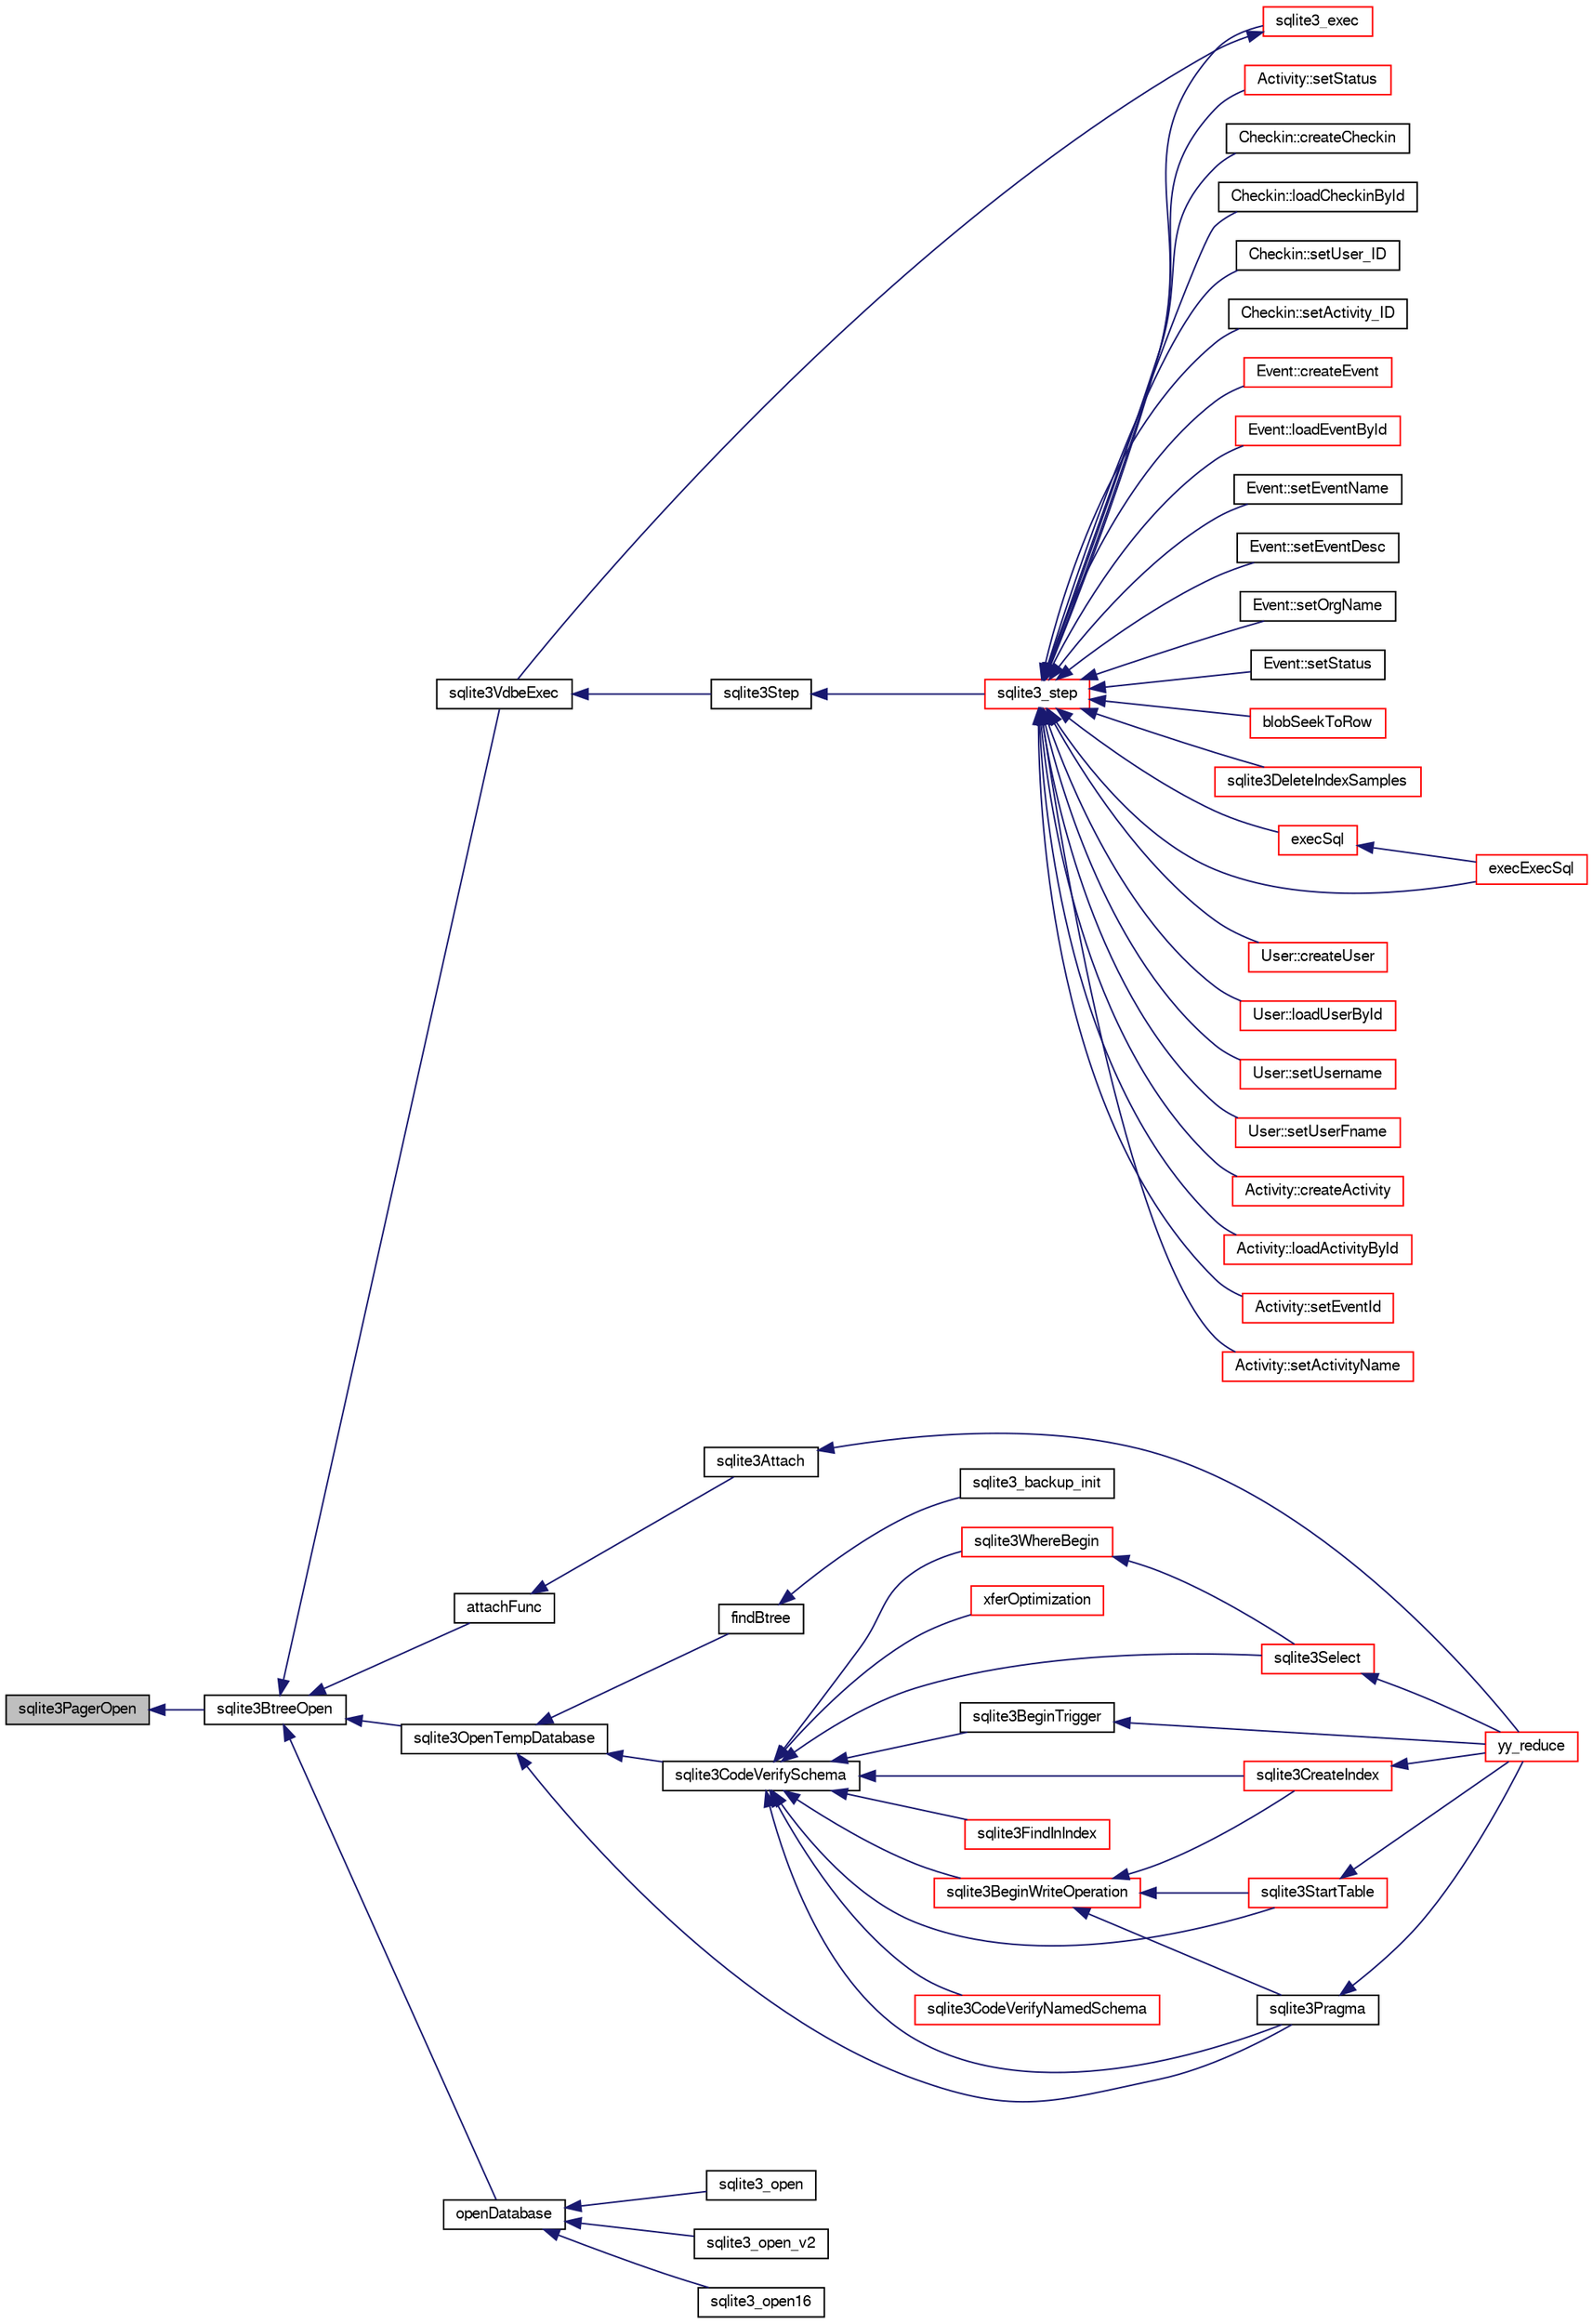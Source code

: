 digraph "sqlite3PagerOpen"
{
  edge [fontname="FreeSans",fontsize="10",labelfontname="FreeSans",labelfontsize="10"];
  node [fontname="FreeSans",fontsize="10",shape=record];
  rankdir="LR";
  Node633032 [label="sqlite3PagerOpen",height=0.2,width=0.4,color="black", fillcolor="grey75", style="filled", fontcolor="black"];
  Node633032 -> Node633033 [dir="back",color="midnightblue",fontsize="10",style="solid",fontname="FreeSans"];
  Node633033 [label="sqlite3BtreeOpen",height=0.2,width=0.4,color="black", fillcolor="white", style="filled",URL="$sqlite3_8c.html#a13dcb44dc34af6ce9d38de9c5aa975f9"];
  Node633033 -> Node633034 [dir="back",color="midnightblue",fontsize="10",style="solid",fontname="FreeSans"];
  Node633034 [label="sqlite3VdbeExec",height=0.2,width=0.4,color="black", fillcolor="white", style="filled",URL="$sqlite3_8c.html#a8ce40a614bdc56719c4d642b1e4dfb21"];
  Node633034 -> Node633035 [dir="back",color="midnightblue",fontsize="10",style="solid",fontname="FreeSans"];
  Node633035 [label="sqlite3Step",height=0.2,width=0.4,color="black", fillcolor="white", style="filled",URL="$sqlite3_8c.html#a3f2872e873e2758a4beedad1d5113554"];
  Node633035 -> Node633036 [dir="back",color="midnightblue",fontsize="10",style="solid",fontname="FreeSans"];
  Node633036 [label="sqlite3_step",height=0.2,width=0.4,color="red", fillcolor="white", style="filled",URL="$sqlite3_8h.html#ac1e491ce36b7471eb28387f7d3c74334"];
  Node633036 -> Node633037 [dir="back",color="midnightblue",fontsize="10",style="solid",fontname="FreeSans"];
  Node633037 [label="Activity::createActivity",height=0.2,width=0.4,color="red", fillcolor="white", style="filled",URL="$classActivity.html#a813cc5e52c14ab49b39014c134e3425b"];
  Node633036 -> Node633040 [dir="back",color="midnightblue",fontsize="10",style="solid",fontname="FreeSans"];
  Node633040 [label="Activity::loadActivityById",height=0.2,width=0.4,color="red", fillcolor="white", style="filled",URL="$classActivity.html#abe4ffb4f08a47212ebf9013259d9e7fd"];
  Node633036 -> Node633042 [dir="back",color="midnightblue",fontsize="10",style="solid",fontname="FreeSans"];
  Node633042 [label="Activity::setEventId",height=0.2,width=0.4,color="red", fillcolor="white", style="filled",URL="$classActivity.html#adb1d0fd0d08f473e068f0a4086bfa9ca"];
  Node633036 -> Node633043 [dir="back",color="midnightblue",fontsize="10",style="solid",fontname="FreeSans"];
  Node633043 [label="Activity::setActivityName",height=0.2,width=0.4,color="red", fillcolor="white", style="filled",URL="$classActivity.html#a62dc3737b33915a36086f9dd26d16a81"];
  Node633036 -> Node633044 [dir="back",color="midnightblue",fontsize="10",style="solid",fontname="FreeSans"];
  Node633044 [label="Activity::setStatus",height=0.2,width=0.4,color="red", fillcolor="white", style="filled",URL="$classActivity.html#af618135a7738f4d2a7ee147a8ef912ea"];
  Node633036 -> Node633045 [dir="back",color="midnightblue",fontsize="10",style="solid",fontname="FreeSans"];
  Node633045 [label="Checkin::createCheckin",height=0.2,width=0.4,color="black", fillcolor="white", style="filled",URL="$classCheckin.html#a4e40acdf7fff0e607f6de4f24f3a163c"];
  Node633036 -> Node633046 [dir="back",color="midnightblue",fontsize="10",style="solid",fontname="FreeSans"];
  Node633046 [label="Checkin::loadCheckinById",height=0.2,width=0.4,color="black", fillcolor="white", style="filled",URL="$classCheckin.html#a3461f70ea6c68475225f2a07f78a21e0"];
  Node633036 -> Node633047 [dir="back",color="midnightblue",fontsize="10",style="solid",fontname="FreeSans"];
  Node633047 [label="Checkin::setUser_ID",height=0.2,width=0.4,color="black", fillcolor="white", style="filled",URL="$classCheckin.html#a76ab640f4f912876dbebf183db5359c6"];
  Node633036 -> Node633048 [dir="back",color="midnightblue",fontsize="10",style="solid",fontname="FreeSans"];
  Node633048 [label="Checkin::setActivity_ID",height=0.2,width=0.4,color="black", fillcolor="white", style="filled",URL="$classCheckin.html#ab2ff3ec2604ec73a42af25874a00b232"];
  Node633036 -> Node633049 [dir="back",color="midnightblue",fontsize="10",style="solid",fontname="FreeSans"];
  Node633049 [label="Event::createEvent",height=0.2,width=0.4,color="red", fillcolor="white", style="filled",URL="$classEvent.html#a77adb9f4a46ffb32c2d931f0691f5903"];
  Node633036 -> Node633050 [dir="back",color="midnightblue",fontsize="10",style="solid",fontname="FreeSans"];
  Node633050 [label="Event::loadEventById",height=0.2,width=0.4,color="red", fillcolor="white", style="filled",URL="$classEvent.html#afa66cea33f722dbeecb69cc98fdea055"];
  Node633036 -> Node633051 [dir="back",color="midnightblue",fontsize="10",style="solid",fontname="FreeSans"];
  Node633051 [label="Event::setEventName",height=0.2,width=0.4,color="black", fillcolor="white", style="filled",URL="$classEvent.html#a10596b6ca077df05184e30d62b08729d"];
  Node633036 -> Node633052 [dir="back",color="midnightblue",fontsize="10",style="solid",fontname="FreeSans"];
  Node633052 [label="Event::setEventDesc",height=0.2,width=0.4,color="black", fillcolor="white", style="filled",URL="$classEvent.html#ae36b8377dcae792f1c5c4726024c981b"];
  Node633036 -> Node633053 [dir="back",color="midnightblue",fontsize="10",style="solid",fontname="FreeSans"];
  Node633053 [label="Event::setOrgName",height=0.2,width=0.4,color="black", fillcolor="white", style="filled",URL="$classEvent.html#a19aac0f776bd764563a54977656cf680"];
  Node633036 -> Node633054 [dir="back",color="midnightblue",fontsize="10",style="solid",fontname="FreeSans"];
  Node633054 [label="Event::setStatus",height=0.2,width=0.4,color="black", fillcolor="white", style="filled",URL="$classEvent.html#ab0a6b9285af0f4172eb841e2b80f8972"];
  Node633036 -> Node633055 [dir="back",color="midnightblue",fontsize="10",style="solid",fontname="FreeSans"];
  Node633055 [label="blobSeekToRow",height=0.2,width=0.4,color="red", fillcolor="white", style="filled",URL="$sqlite3_8c.html#afff57e13332b98c8a44a7cebe38962ab"];
  Node633036 -> Node633058 [dir="back",color="midnightblue",fontsize="10",style="solid",fontname="FreeSans"];
  Node633058 [label="sqlite3DeleteIndexSamples",height=0.2,width=0.4,color="red", fillcolor="white", style="filled",URL="$sqlite3_8c.html#aaeda0302fbf61397ec009f65bed047ef"];
  Node633036 -> Node633227 [dir="back",color="midnightblue",fontsize="10",style="solid",fontname="FreeSans"];
  Node633227 [label="sqlite3_exec",height=0.2,width=0.4,color="red", fillcolor="white", style="filled",URL="$sqlite3_8h.html#a97487ec8150e0bcc8fa392ab8f0e24db"];
  Node633227 -> Node633034 [dir="back",color="midnightblue",fontsize="10",style="solid",fontname="FreeSans"];
  Node633036 -> Node633218 [dir="back",color="midnightblue",fontsize="10",style="solid",fontname="FreeSans"];
  Node633218 [label="execSql",height=0.2,width=0.4,color="red", fillcolor="white", style="filled",URL="$sqlite3_8c.html#a7d16651b98a110662f4c265eff0246cb"];
  Node633218 -> Node633219 [dir="back",color="midnightblue",fontsize="10",style="solid",fontname="FreeSans"];
  Node633219 [label="execExecSql",height=0.2,width=0.4,color="red", fillcolor="white", style="filled",URL="$sqlite3_8c.html#ac1be09a6c047f21133d16378d301e0d4"];
  Node633036 -> Node633219 [dir="back",color="midnightblue",fontsize="10",style="solid",fontname="FreeSans"];
  Node633036 -> Node633221 [dir="back",color="midnightblue",fontsize="10",style="solid",fontname="FreeSans"];
  Node633221 [label="User::createUser",height=0.2,width=0.4,color="red", fillcolor="white", style="filled",URL="$classUser.html#a22ed673939e8cc0a136130b809bba513"];
  Node633036 -> Node633222 [dir="back",color="midnightblue",fontsize="10",style="solid",fontname="FreeSans"];
  Node633222 [label="User::loadUserById",height=0.2,width=0.4,color="red", fillcolor="white", style="filled",URL="$classUser.html#a863377665b7fb83c5547dcf9727f5092"];
  Node633036 -> Node633223 [dir="back",color="midnightblue",fontsize="10",style="solid",fontname="FreeSans"];
  Node633223 [label="User::setUsername",height=0.2,width=0.4,color="red", fillcolor="white", style="filled",URL="$classUser.html#aa0497022a136cb78de785b0a39ae60b1"];
  Node633036 -> Node633224 [dir="back",color="midnightblue",fontsize="10",style="solid",fontname="FreeSans"];
  Node633224 [label="User::setUserFname",height=0.2,width=0.4,color="red", fillcolor="white", style="filled",URL="$classUser.html#a72657eb55cd0ca437b4841a43f19912f"];
  Node633033 -> Node633062 [dir="back",color="midnightblue",fontsize="10",style="solid",fontname="FreeSans"];
  Node633062 [label="attachFunc",height=0.2,width=0.4,color="black", fillcolor="white", style="filled",URL="$sqlite3_8c.html#a69cb751a7da501b9a0aa37e0d7c3eaf7"];
  Node633062 -> Node633063 [dir="back",color="midnightblue",fontsize="10",style="solid",fontname="FreeSans"];
  Node633063 [label="sqlite3Attach",height=0.2,width=0.4,color="black", fillcolor="white", style="filled",URL="$sqlite3_8c.html#ae0907fe0b43cc1b4c7e6a16213e8546f"];
  Node633063 -> Node633064 [dir="back",color="midnightblue",fontsize="10",style="solid",fontname="FreeSans"];
  Node633064 [label="yy_reduce",height=0.2,width=0.4,color="red", fillcolor="white", style="filled",URL="$sqlite3_8c.html#a7c419a9b25711c666a9a2449ef377f14"];
  Node633033 -> Node633295 [dir="back",color="midnightblue",fontsize="10",style="solid",fontname="FreeSans"];
  Node633295 [label="sqlite3OpenTempDatabase",height=0.2,width=0.4,color="black", fillcolor="white", style="filled",URL="$sqlite3_8c.html#aaf3088380b731428b72d3b5777f93755"];
  Node633295 -> Node633239 [dir="back",color="midnightblue",fontsize="10",style="solid",fontname="FreeSans"];
  Node633239 [label="findBtree",height=0.2,width=0.4,color="black", fillcolor="white", style="filled",URL="$sqlite3_8c.html#ab4ee5743b77efd7f8832bf0b9315f973"];
  Node633239 -> Node633240 [dir="back",color="midnightblue",fontsize="10",style="solid",fontname="FreeSans"];
  Node633240 [label="sqlite3_backup_init",height=0.2,width=0.4,color="black", fillcolor="white", style="filled",URL="$sqlite3_8h.html#a9c9aa9e8edeb9910d93148a6621c1097"];
  Node633295 -> Node633296 [dir="back",color="midnightblue",fontsize="10",style="solid",fontname="FreeSans"];
  Node633296 [label="sqlite3CodeVerifySchema",height=0.2,width=0.4,color="black", fillcolor="white", style="filled",URL="$sqlite3_8c.html#ad9d8708d96f8416ec59ebf41c57000f9"];
  Node633296 -> Node633115 [dir="back",color="midnightblue",fontsize="10",style="solid",fontname="FreeSans"];
  Node633115 [label="sqlite3FindInIndex",height=0.2,width=0.4,color="red", fillcolor="white", style="filled",URL="$sqlite3_8c.html#af7d8c56ab0231f44bb5f87b3fafeffb2"];
  Node633296 -> Node633156 [dir="back",color="midnightblue",fontsize="10",style="solid",fontname="FreeSans"];
  Node633156 [label="sqlite3StartTable",height=0.2,width=0.4,color="red", fillcolor="white", style="filled",URL="$sqlite3_8c.html#af49b4395f39d9078a0dda2484c183012"];
  Node633156 -> Node633064 [dir="back",color="midnightblue",fontsize="10",style="solid",fontname="FreeSans"];
  Node633296 -> Node633073 [dir="back",color="midnightblue",fontsize="10",style="solid",fontname="FreeSans"];
  Node633073 [label="sqlite3CreateIndex",height=0.2,width=0.4,color="red", fillcolor="white", style="filled",URL="$sqlite3_8c.html#a8dbe5e590ab6c58a8c45f34f7c81e825"];
  Node633073 -> Node633064 [dir="back",color="midnightblue",fontsize="10",style="solid",fontname="FreeSans"];
  Node633296 -> Node633297 [dir="back",color="midnightblue",fontsize="10",style="solid",fontname="FreeSans"];
  Node633297 [label="sqlite3CodeVerifyNamedSchema",height=0.2,width=0.4,color="red", fillcolor="white", style="filled",URL="$sqlite3_8c.html#a30331e33b8e462cbe3aa83c8bddb8c0e"];
  Node633296 -> Node633298 [dir="back",color="midnightblue",fontsize="10",style="solid",fontname="FreeSans"];
  Node633298 [label="sqlite3BeginWriteOperation",height=0.2,width=0.4,color="red", fillcolor="white", style="filled",URL="$sqlite3_8c.html#a21b1b811bbe305f922244f8913c87f10"];
  Node633298 -> Node633156 [dir="back",color="midnightblue",fontsize="10",style="solid",fontname="FreeSans"];
  Node633298 -> Node633073 [dir="back",color="midnightblue",fontsize="10",style="solid",fontname="FreeSans"];
  Node633298 -> Node633112 [dir="back",color="midnightblue",fontsize="10",style="solid",fontname="FreeSans"];
  Node633112 [label="sqlite3Pragma",height=0.2,width=0.4,color="black", fillcolor="white", style="filled",URL="$sqlite3_8c.html#a111391370f58f8e6a6eca51fd34d62ed"];
  Node633112 -> Node633064 [dir="back",color="midnightblue",fontsize="10",style="solid",fontname="FreeSans"];
  Node633296 -> Node633093 [dir="back",color="midnightblue",fontsize="10",style="solid",fontname="FreeSans"];
  Node633093 [label="xferOptimization",height=0.2,width=0.4,color="red", fillcolor="white", style="filled",URL="$sqlite3_8c.html#ae85c90f7d064fe83f4ed930e708855d2"];
  Node633296 -> Node633112 [dir="back",color="midnightblue",fontsize="10",style="solid",fontname="FreeSans"];
  Node633296 -> Node633113 [dir="back",color="midnightblue",fontsize="10",style="solid",fontname="FreeSans"];
  Node633113 [label="sqlite3Select",height=0.2,width=0.4,color="red", fillcolor="white", style="filled",URL="$sqlite3_8c.html#a2465ee8c956209ba4b272477b7c21a45"];
  Node633113 -> Node633064 [dir="back",color="midnightblue",fontsize="10",style="solid",fontname="FreeSans"];
  Node633296 -> Node633092 [dir="back",color="midnightblue",fontsize="10",style="solid",fontname="FreeSans"];
  Node633092 [label="sqlite3BeginTrigger",height=0.2,width=0.4,color="black", fillcolor="white", style="filled",URL="$sqlite3_8c.html#ac20a731dbd52edec68a09962c7f39a4c"];
  Node633092 -> Node633064 [dir="back",color="midnightblue",fontsize="10",style="solid",fontname="FreeSans"];
  Node633296 -> Node633129 [dir="back",color="midnightblue",fontsize="10",style="solid",fontname="FreeSans"];
  Node633129 [label="sqlite3WhereBegin",height=0.2,width=0.4,color="red", fillcolor="white", style="filled",URL="$sqlite3_8c.html#acad049f5c9a96a8118cffd5e5ce89f7c"];
  Node633129 -> Node633113 [dir="back",color="midnightblue",fontsize="10",style="solid",fontname="FreeSans"];
  Node633295 -> Node633112 [dir="back",color="midnightblue",fontsize="10",style="solid",fontname="FreeSans"];
  Node633033 -> Node633269 [dir="back",color="midnightblue",fontsize="10",style="solid",fontname="FreeSans"];
  Node633269 [label="openDatabase",height=0.2,width=0.4,color="black", fillcolor="white", style="filled",URL="$sqlite3_8c.html#a6a9c3bc3a64234e863413f41db473758"];
  Node633269 -> Node633270 [dir="back",color="midnightblue",fontsize="10",style="solid",fontname="FreeSans"];
  Node633270 [label="sqlite3_open",height=0.2,width=0.4,color="black", fillcolor="white", style="filled",URL="$sqlite3_8h.html#a97ba966ed1acc38409786258268f5f71"];
  Node633269 -> Node633271 [dir="back",color="midnightblue",fontsize="10",style="solid",fontname="FreeSans"];
  Node633271 [label="sqlite3_open_v2",height=0.2,width=0.4,color="black", fillcolor="white", style="filled",URL="$sqlite3_8h.html#a140fe275b6975dc867cea50a65a217c4"];
  Node633269 -> Node633272 [dir="back",color="midnightblue",fontsize="10",style="solid",fontname="FreeSans"];
  Node633272 [label="sqlite3_open16",height=0.2,width=0.4,color="black", fillcolor="white", style="filled",URL="$sqlite3_8h.html#adbc401bb96713f32e553db32f6f3ca33"];
}
